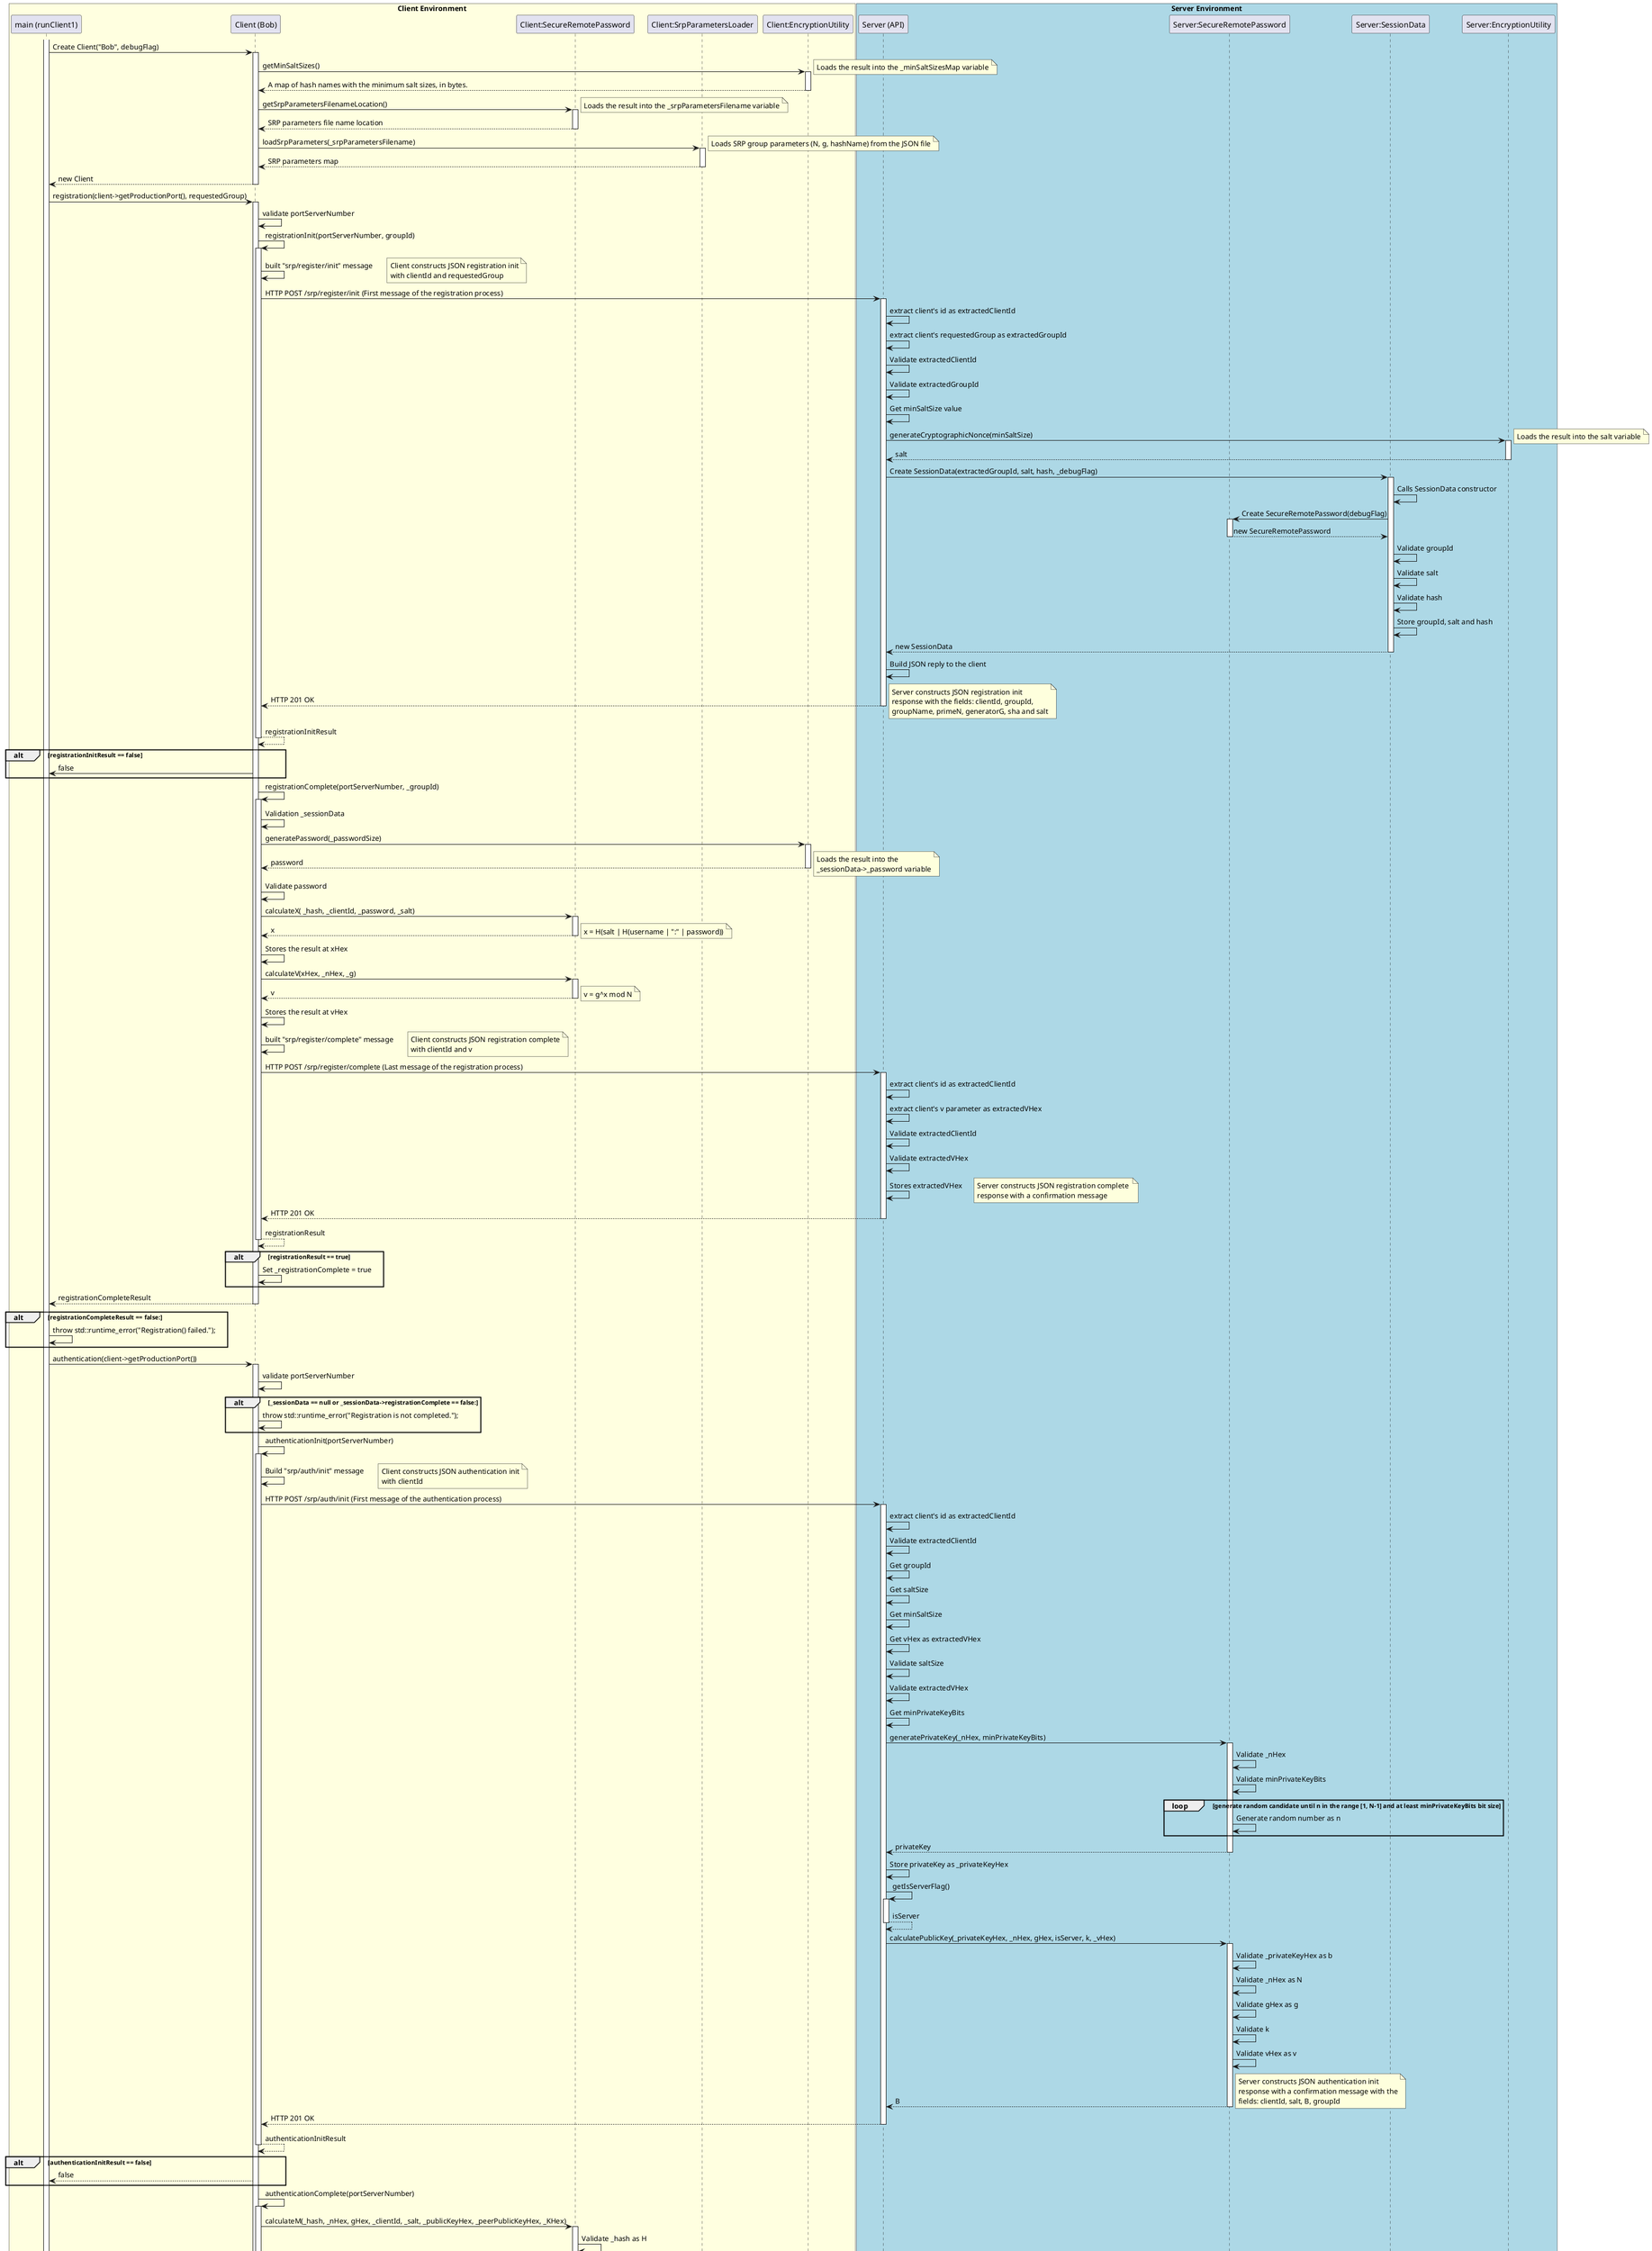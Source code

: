 "@startuml SRP_implementation_sequence_diagram"

box "Client Environment" #LightYellow
    participant "main (runClient1)" as Main
    participant "Client (Bob)" as Client
    participant "Client:SecureRemotePassword" as ClientSRP
    participant "Client:SrpParametersLoader" as ClientSrpLoader
    participant "Client:EncryptionUtility" as ClientEU
end box

box "Server Environment" #LightBlue
    participant "Server (API)" as ServerAPI
    participant "Server:SecureRemotePassword" as ServerSRP
    participant "Server:SessionData" as ServerSession
    participant "Server:EncryptionUtility" as ServerEU
end box

activate Main
    Main -> Client : Create Client("Bob", debugFlag)
    activate Client

        Client -> ClientEU: getMinSaltSizes()
        activate ClientEU
            note right
                Loads the result into the _minSaltSizesMap variable
            end note
        ClientEU --> Client: A map of hash names with the minimum salt sizes, in bytes.
        deactivate ClientEU

        Client -> ClientSRP: getSrpParametersFilenameLocation()
        activate ClientSRP
            note right
                Loads the result into the _srpParametersFilename variable
            end note
        ClientSRP --> Client:SRP parameters file name location
        deactivate ClientSRP

        Client -> ClientSrpLoader : loadSrpParameters(_srpParametersFilename)
        activate ClientSrpLoader
            note right
                Loads SRP group parameters (N, g, hashName) from the JSON file
            end note
        ClientSrpLoader --> Client : SRP parameters map
        deactivate ClientSrpLoader

        Client --> Main : new Client
    deactivate Client

    Main -> Client : registration(client->getProductionPort(), requestedGroup)
    activate Client
        Client -> Client: validate portServerNumber
        Client -> Client: registrationInit(portServerNumber, groupId)
        activate Client
            Client -> Client : built "srp/register/init" message
            note right
                Client constructs JSON registration init
                with clientId and requestedGroup
            end note
            Client -> ServerAPI : HTTP POST /srp/register/init (First message of the registration process)
            activate ServerAPI
                ServerAPI -> ServerAPI : extract client's id as extractedClientId
                ServerAPI -> ServerAPI : extract client's requestedGroup as extractedGroupId
                ServerAPI -> ServerAPI : Validate extractedClientId
                ServerAPI -> ServerAPI : Validate extractedGroupId
                ServerAPI -> ServerAPI : Get minSaltSize value
                
                ServerAPI -> ServerEU : generateCryptographicNonce(minSaltSize)
                activate ServerEU
                    note right
                        Loads the result into the salt variable
                    end note
                    ServerEU --> ServerAPI: salt
                deactivate ServerEU

                ServerAPI -> ServerSession: Create SessionData(extractedGroupId, salt, hash, _debugFlag)
                activate ServerSession
                    ServerSession -> ServerSession: Calls SessionData constructor
                    ServerSession -> ServerSRP: Create SecureRemotePassword(debugFlag) 
                    activate ServerSRP
                        ServerSRP --> ServerSession: new SecureRemotePassword
                    deactivate ServerSRP
                    ServerSession -> ServerSession: Validate groupId
                    ServerSession -> ServerSession: Validate salt
                    ServerSession -> ServerSession: Validate hash
                    ServerSession -> ServerSession: Store groupId, salt and hash
                    
                    ServerSession --> ServerAPI: new SessionData
                deactivate ServerSession

                ServerAPI -> ServerAPI: Build JSON reply to the client 
                ServerAPI --> Client : HTTP 201 OK 
                note right
                    Server constructs JSON registration init 
                    response with the fields: clientId, groupId,
                    groupName, primeN, generatorG, sha and salt
                end note
            deactivate ServerAPI
            Client --> Client: registrationInitResult
        deactivate Client

        alt registrationInitResult == false
            Client -> Main : false
        end

        Client -> Client: registrationComplete(portServerNumber, _groupId)
        activate Client
            Client -> Client: Validation _sessionData
            Client -> ClientEU: generatePassword(_passwordSize)
            activate ClientEU
                ClientEU --> Client: password
                note right
                    Loads the result into the
                    _sessionData->_password variable
                end note
            deactivate ClientEU
            Client -> Client: Validate password

            Client -> ClientSRP: calculateX( _hash, _clientId, _password, _salt)
            activate ClientSRP
                ClientSRP --> Client: x
                note right
                    x = H(salt | H(username | ":" | password))
                end note
            deactivate ClientSRP
            Client -> Client: Stores the result at xHex

            Client -> ClientSRP: calculateV(xHex, _nHex, _g)
            activate ClientSRP
                ClientSRP --> Client: v
                note right
                    v = g^x mod N
                end note
            deactivate ClientSRP
            Client -> Client: Stores the result at vHex

            Client -> Client : built "srp/register/complete" message
            note right
                Client constructs JSON registration complete
                with clientId and v
            end note
            Client -> ServerAPI : HTTP POST /srp/register/complete (Last message of the registration process)

            activate ServerAPI
                ServerAPI -> ServerAPI : extract client's id as extractedClientId
                ServerAPI -> ServerAPI : extract client's v parameter as extractedVHex
                ServerAPI -> ServerAPI : Validate extractedClientId
                ServerAPI -> ServerAPI : Validate extractedVHex
                ServerAPI -> ServerAPI : Stores extractedVHex

                note right
                    Server constructs JSON registration complete 
                    response with a confirmation message
                end note
                ServerAPI --> Client : HTTP 201 OK 
            deactivate ServerAPI
            Client --> Client: registrationResult
        deactivate Client
        
        alt registrationResult == true
            Client -> Client : Set _registrationComplete = true
        end

        Client --> Main: registrationCompleteResult
    deactivate Client

    alt registrationCompleteResult == false:
        Main -> Main: throw std::runtime_error("Registration() failed.");
    end

    Main -> Client : authentication(client->getProductionPort())
    activate Client
        Client -> Client: validate portServerNumber
        alt _sessionData == null or _sessionData->registrationComplete == false:
            Client -> Client: throw std::runtime_error("Registration is not completed.");
        end

        Client -> Client: authenticationInit(portServerNumber)
        activate Client
            Client -> Client : Build "srp/auth/init" message
            note right
                Client constructs JSON authentication init
                with clientId
            end note
            Client -> ServerAPI : HTTP POST /srp/auth/init (First message of the authentication process)
            activate ServerAPI
                ServerAPI -> ServerAPI : extract client's id as extractedClientId
                ServerAPI -> ServerAPI : Validate extractedClientId
                ServerAPI -> ServerAPI : Get groupId
                ServerAPI -> ServerAPI : Get saltSize
                ServerAPI -> ServerAPI : Get minSaltSize
                ServerAPI -> ServerAPI : Get vHex as extractedVHex
                ServerAPI -> ServerAPI : Validate saltSize
                ServerAPI -> ServerAPI : Validate extractedVHex
                ServerAPI -> ServerAPI : Get minPrivateKeyBits

                ServerAPI -> ServerSRP: generatePrivateKey(_nHex, minPrivateKeyBits)
                activate ServerSRP
                    ServerSRP -> ServerSRP: Validate _nHex
                    ServerSRP -> ServerSRP: Validate minPrivateKeyBits

                    loop generate random candidate until n in the range [1, N-1] and at least minPrivateKeyBits bit size
                        ServerSRP -> ServerSRP: Generate random number as n
                    end
                    ServerSRP --> ServerAPI: privateKey
                deactivate ServerSRP
                ServerAPI -> ServerAPI: Store privateKey as _privateKeyHex

                ServerAPI -> ServerAPI: getIsServerFlag()
                activate ServerAPI
                    ServerAPI --> ServerAPI: isServer
                deactivate ServerAPI

                ServerAPI -> ServerSRP: calculatePublicKey(_privateKeyHex, _nHex, gHex, isServer, k, _vHex)
                activate ServerSRP
                    ServerSRP -> ServerSRP: Validate _privateKeyHex as b
                    ServerSRP -> ServerSRP: Validate _nHex as N
                    ServerSRP -> ServerSRP: Validate gHex as g
                    ServerSRP -> ServerSRP: Validate k
                    ServerSRP -> ServerSRP: Validate vHex as v

                    ServerSRP --> ServerAPI: B
                    note right
                        B = (k*v + g^b) mod N
                    end note
                deactivate ServerSRP

                note right
                    Server constructs JSON authentication init 
                    response with a confirmation message with the
                    fields: clientId, salt, B, groupId
                end note
                ServerAPI --> Client : HTTP 201 OK 
            deactivate ServerAPI
            Client --> Client: authenticationInitResult
        deactivate Client

        alt authenticationInitResult == false
            Client --> Main : false
        end

        Client -> Client: authenticationComplete(portServerNumber)
        activate Client
            Client -> ClientSRP: calculateM(_hash, _nHex, gHex, _clientId, _salt, _publicKeyHex, _peerPublicKeyHex, _KHex)
            activate ClientSRP
                ClientSRP -> ClientSRP: Validate _hash as H
                ClientSRP -> ClientSRP: Validate _nHex as N
                ClientSRP -> ClientSRP: Validate gHex as g
                ClientSRP -> ClientSRP: Validate _clientId as U
                ClientSRP -> ClientSRP: Validate _salt as s
                ClientSRP -> ClientSRP: Validate _publicKeyHex as A
                ClientSRP -> ClientSRP: Validate _peerPublicKeyHex as B
                ClientSRP -> ClientSRP: Validate _KHex as K

                ClientSRP --> Client: M
                note right
                    M = H(H(N) XOR H(g) | H(U) | s | A | B | K)
                end note
            deactivate ClientSRP
            
            Client -> Client : Build "srp/auth/complete" message
            note right
                Client constructs JSON authentication complete
                with clientId, M, A
            end note

            Client -> ServerAPI : HTTP POST /srp/auth/complete (Last message of the authentication process)
            activate ServerAPI
                ServerAPI -> ServerAPI : extract client's id as extractedClientId
                ServerAPI -> ServerAPI : extract M as extractedMHex
                ServerAPI -> ServerAPI : extract A as extractedAHex
                ServerAPI -> ServerAPI : Validate extractedClientId
                ServerAPI -> ServerAPI : Validate extractedMHex
                ServerAPI -> ServerAPI : Validate extractedAHex
                ServerAPI -> ServerAPI : Update peer's public key from the extractedAHex field

                ServerAPI -> ServerSRP: calculateU(_hashName, _peerPublicKeyHex, _publicKeyHex, _nHex)
                activate ServerSRP
                    ServerSRP -> ServerSRP: Validate _hashName as H
                    ServerSRP -> ServerSRP: Validate _peerPublicKeyHex as A
                    ServerSRP -> ServerSRP: Validate _publicKeyHex as B
                    ServerSRP -> ServerSRP: Validate _nHex as N
                    ServerSRP -> ServerSRP: Left pad A with the length of N
                    ServerSRP -> ServerSRP: Left pad B with the length of N

                    ServerSRP --> ServerAPI: U
                    note right
                        u = H(PAD(A) | PAD(B))
                    end note
                deactivate ServerSRP
                ServerAPI -> ServerAPI: Storage of calculated U as _uHex

                ServerAPI -> ServerSRP: calculateSServer(_peerPublicKeyHex, _vHex, _uHex, _privateKeyHex, _nHex)
                activate ServerSRP
                    ServerSRP -> ServerSRP: Validate _peerPublicKeyHex as A
                    ServerSRP -> ServerSRP: Validate _vHex as v
                    ServerSRP -> ServerSRP: Validate _uHex as u
                    ServerSRP -> ServerSRP: Validate _privateKeyHex as b
                    ServerSRP -> ServerSRP: Validate _nHex as N

                    ServerSRP --> ServerAPI: S
                    note right
                        S = (A * v^u) ^ b mod N
                    end note
                deactivate ServerSRP
                ServerAPI -> ServerAPI: Storage of calculated S as _SHex

                ServerAPI -> ServerSRP: calculateK(_hash, _SHex)
                activate ServerSRP
                    ServerSRP -> ServerSRP: Validate _hash as H
                    ServerSRP -> ServerSRP: Validate _SHex as S

                    ServerSRP --> ServerAPI: K
                    note right
                        K = H(S)
                    end note
                deactivate ServerSRP
                ServerAPI -> ServerAPI: Storage of calculated K as _KHex

                ServerAPI -> ServerSRP: calculateM(_hash, _nHex, gHex, extractedClientId, _salt, _peerPublicKeyHex, _publicKeyHex, _KHex)
                activate ServerSRP
                    ServerSRP -> ServerSRP: Validate _hash as H
                    ServerSRP -> ServerSRP: Validate _nHex as N
                    ServerSRP -> ServerSRP: Validate gHex as g
                    ServerSRP -> ServerSRP: Validate _clientId as U
                    ServerSRP -> ServerSRP: Validate _salt as s
                    ServerSRP -> ServerSRP: Validate _publicKeyHex as B
                    ServerSRP -> ServerSRP: Validate _peerPublicKeyHex as A
                    ServerSRP -> ServerSRP: Validate _KHex as K

                    ServerSRP --> ServerAPI: M
                    note right
                        M = H(H(N) XOR H(g) | H(U) | s | A | B | K)
                    end note
                deactivate ServerSRP
                ServerAPI -> ServerAPI: Storage of calculated M as _MHex

                alt _MHex != extractedMHex:
                    ServerAPI -> Client: HTTP 403 "SRP authentication failed"
                end

                ServerAPI -> ServerSRP: calculateM2(_hash, _peerPublicKeyHex, _MHex, _KHex)
                activate ServerSRP
                    ServerSRP -> ServerSRP: Validate _hash as H
                    ServerSRP -> ServerSRP: Validate _peerPublicKeyHex as A
                    ServerSRP -> ServerSRP: Validate _MHex as M
                    ServerSRP -> ServerSRP: Validate _KHex as K

                    ServerSRP --> ServerAPI: M2
                    note right
                        M2 = H(A | M | K)
                    end note
                deactivate ServerSRP
                ServerAPI -> ServerAPI: Storage of calculated M2 as _M2Hex

                ServerAPI -> ServerAPI : Build "srp/auth/complete" message
                note right
                    Server constructs JSON authentication complete response
                    with M2 and message "SRP authentication successful"
                end note

                ServerAPI -> Client: HTTP 201 OK
            deactivate ServerAPI

            Client -> Client : extract M2 as extractedM2Hex
            Client -> ClientSRP: calculateM2(_hash, _publicKeyHex, _MHex, _KHex)
            activate ClientSRP
                ClientSRP -> ClientSRP: Validate _hash as H
                ClientSRP -> ClientSRP: Validate _publicKeyHex as A
                ClientSRP -> ClientSRP: Validate _MHex as M
                ClientSRP -> ClientSRP: Validate _KHex as K

                ClientSRP --> Client: M2
                note right
                    M2 = H(A | M | K)
                end note
            deactivate ClientSRP
            Client -> Client: Storage of calculated M2 as _M2Hex

            Client -> Client: Validate M2
            alt _M2Hex != extractedM2Hex:
                Client -> Client: throw std::runtime_error("M2 from the client and server don't match");
            end

            Client -> Client: Set authenticationCompleteResult = true
            Client --> Client: authenticationCompleteResult
        deactivate Client
        Client --> Main: authenticationCompleteResult
    deactivate Client
    Main -> Main : Program ends
deactivate Main

@enduml